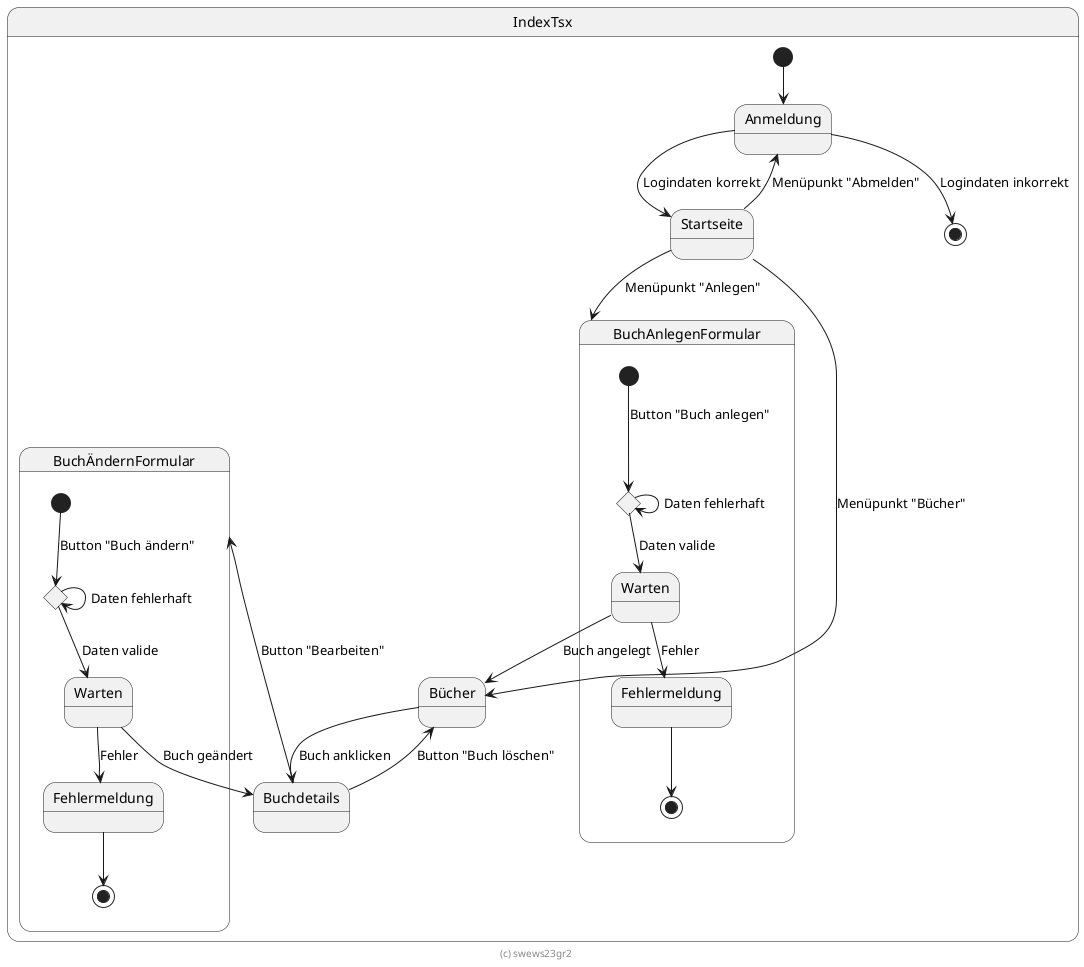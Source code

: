 @startuml "Buch anlegen"

state IndexTsx {
    [*] --> Anmeldung
    Anmeldung --> Startseite : Logindaten korrekt
    Anmeldung --> [*] : Logindaten inkorrekt

    Startseite --> Bücher : Menüpunkt "Bücher"
    Startseite --> BuchAnlegenFormular: Menüpunkt "Anlegen"
    Startseite --> Anmeldung: Menüpunkt "Abmelden"

    Buchdetails --> BuchÄndernFormular : Button "Bearbeiten"
    Buchdetails  --> Bücher : Button "Buch löschen"

    Bücher --> Buchdetails : Buch anklicken

    state BuchÄndernFormular {
        state "Warten" as ÄndernWarten
        state "Fehlermeldung" as ÄndernFehler
        state ÄndernDatenValide <<choice>>

        [*] --> ÄndernDatenValide : Button "Buch ändern"
        ÄndernDatenValide --> ÄndernWarten : Daten valide
        ÄndernDatenValide --> ÄndernDatenValide : Daten fehlerhaft
        ÄndernWarten --> Buchdetails : Buch geändert
        ÄndernWarten --> ÄndernFehler : Fehler
        ÄndernFehler --> [*]
    }

    state BuchAnlegenFormular {
        state "Warten" as AnlegenWarten
        state "Fehlermeldung" as AnlegenFehler
        state AnlegenDatenValide <<choice>>

        [*] --> AnlegenDatenValide : Button "Buch anlegen"
        AnlegenDatenValide --> AnlegenDatenValide : Daten fehlerhaft
        AnlegenDatenValide --> AnlegenWarten : Daten valide
        AnlegenWarten --> Bücher : Buch angelegt
        AnlegenWarten --> AnlegenFehler : Fehler
        AnlegenFehler --> [*]
    }
}

footer (c) swews23gr2

@enduml
